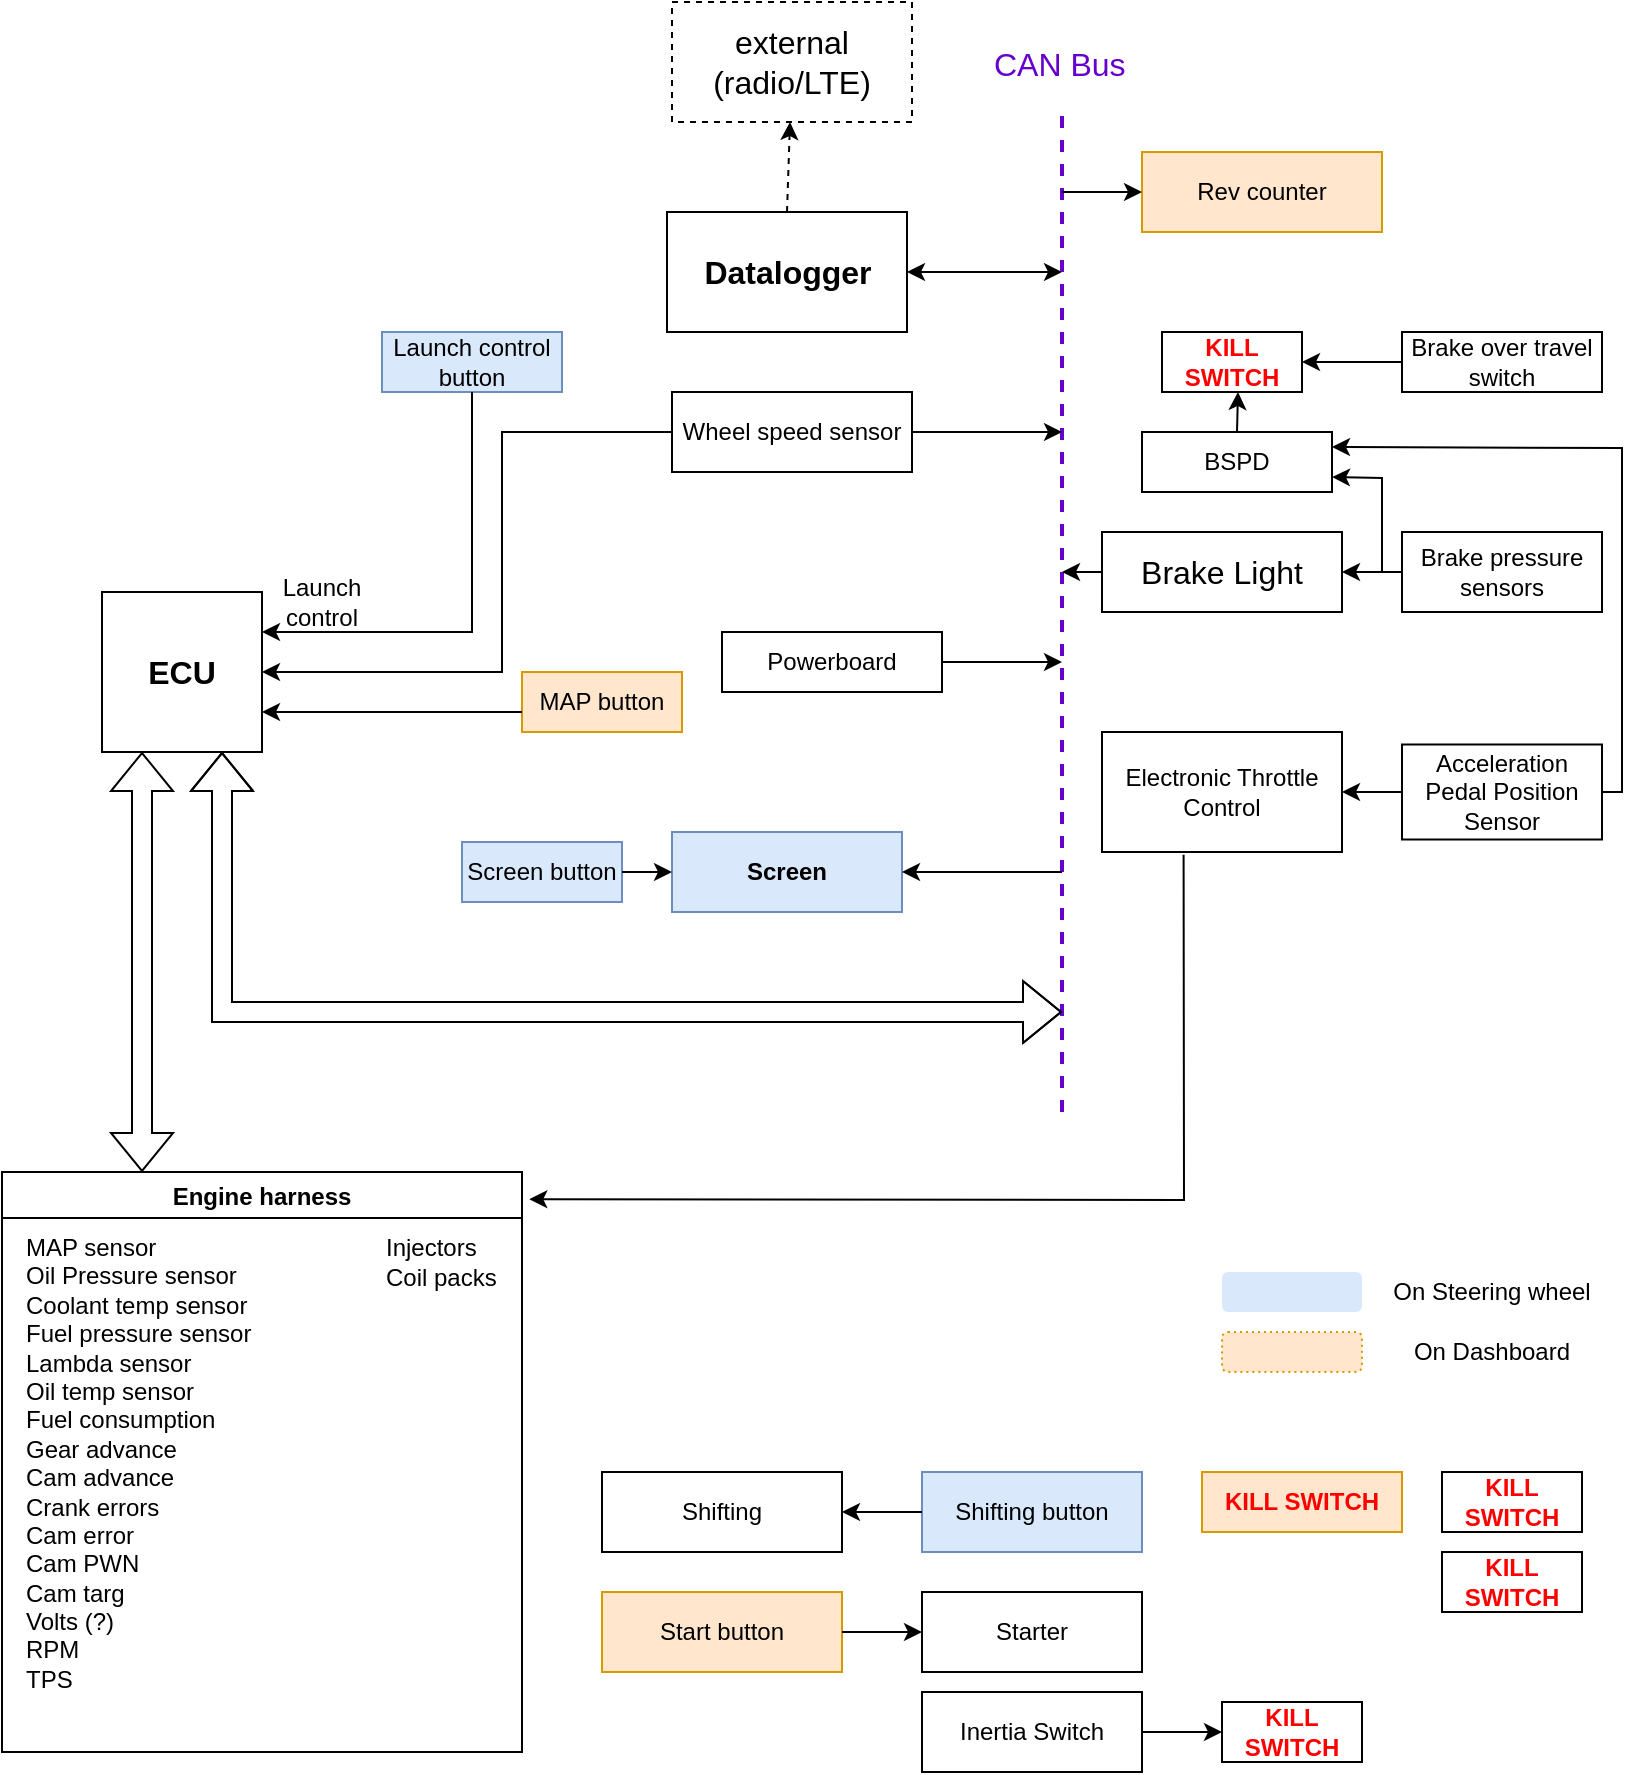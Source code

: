 <mxfile version="15.7.3" type="github">
  <diagram id="DHoDV-LNWHdT2kP48d7S" name="Page-1">
    <mxGraphModel dx="774" dy="1072" grid="1" gridSize="10" guides="1" tooltips="1" connect="1" arrows="1" fold="1" page="1" pageScale="1" pageWidth="850" pageHeight="1100" math="0" shadow="0">
      <root>
        <mxCell id="0" />
        <mxCell id="1" parent="0" />
        <mxCell id="c1CdKB53E6IpENWM82y7-1" value="ECU" style="whiteSpace=wrap;html=1;aspect=fixed;fontSize=16;fontStyle=1" parent="1" vertex="1">
          <mxGeometry x="80" y="380" width="80" height="80" as="geometry" />
        </mxCell>
        <mxCell id="c1CdKB53E6IpENWM82y7-2" value="&lt;b&gt;Datalogger&lt;/b&gt;" style="rounded=0;whiteSpace=wrap;html=1;fontSize=16;" parent="1" vertex="1">
          <mxGeometry x="362.5" y="190" width="120" height="60" as="geometry" />
        </mxCell>
        <mxCell id="c1CdKB53E6IpENWM82y7-4" value="" style="endArrow=classic;html=1;rounded=0;fontSize=16;exitX=0.5;exitY=0;exitDx=0;exitDy=0;dashed=1;" parent="1" source="c1CdKB53E6IpENWM82y7-2" target="c1CdKB53E6IpENWM82y7-5" edge="1">
          <mxGeometry width="50" height="50" relative="1" as="geometry">
            <mxPoint x="50" y="500" as="sourcePoint" />
            <mxPoint x="80" y="50" as="targetPoint" />
          </mxGeometry>
        </mxCell>
        <mxCell id="c1CdKB53E6IpENWM82y7-5" value="external (radio/LTE)" style="rounded=0;whiteSpace=wrap;html=1;fontSize=16;dashed=1;" parent="1" vertex="1">
          <mxGeometry x="365" y="85" width="120" height="60" as="geometry" />
        </mxCell>
        <mxCell id="c1CdKB53E6IpENWM82y7-7" value="" style="endArrow=none;dashed=1;html=1;strokeWidth=2;rounded=0;fontSize=16;strokeColor=#6600CC;" parent="1" edge="1">
          <mxGeometry width="50" height="50" relative="1" as="geometry">
            <mxPoint x="560" y="640" as="sourcePoint" />
            <mxPoint x="560" y="140" as="targetPoint" />
          </mxGeometry>
        </mxCell>
        <mxCell id="c1CdKB53E6IpENWM82y7-8" value="CAN Bus" style="text;strokeColor=none;fillColor=none;align=left;verticalAlign=middle;spacingLeft=4;spacingRight=4;overflow=hidden;points=[[0,0.5],[1,0.5]];portConstraint=eastwest;rotatable=0;dashed=1;fontSize=16;fontColor=#6600CC;" parent="1" vertex="1">
          <mxGeometry x="520" y="100" width="80" height="30" as="geometry" />
        </mxCell>
        <mxCell id="c1CdKB53E6IpENWM82y7-9" value="Brake Light" style="rounded=0;whiteSpace=wrap;html=1;fontSize=16;" parent="1" vertex="1">
          <mxGeometry x="580" y="350" width="120" height="40" as="geometry" />
        </mxCell>
        <mxCell id="c1CdKB53E6IpENWM82y7-10" value="" style="endArrow=classic;html=1;rounded=0;fontSize=16;exitX=0;exitY=0.5;exitDx=0;exitDy=0;" parent="1" source="c1CdKB53E6IpENWM82y7-9" edge="1">
          <mxGeometry width="50" height="50" relative="1" as="geometry">
            <mxPoint x="560" y="570" as="sourcePoint" />
            <mxPoint x="560" y="370" as="targetPoint" />
          </mxGeometry>
        </mxCell>
        <mxCell id="c1CdKB53E6IpENWM82y7-12" value="" style="shape=flexArrow;endArrow=classic;startArrow=classic;html=1;rounded=0;fontSize=16;entryX=0.75;entryY=1;entryDx=0;entryDy=0;" parent="1" target="c1CdKB53E6IpENWM82y7-1" edge="1">
          <mxGeometry width="100" height="100" relative="1" as="geometry">
            <mxPoint x="560" y="590" as="sourcePoint" />
            <mxPoint x="630" y="500" as="targetPoint" />
            <Array as="points">
              <mxPoint x="140" y="590" />
            </Array>
          </mxGeometry>
        </mxCell>
        <mxCell id="P4gOrk3cSSqJTjkzEms2-1" value="Brake pressure sensors" style="rounded=0;whiteSpace=wrap;html=1;fontSize=12;" vertex="1" parent="1">
          <mxGeometry x="730" y="350" width="100" height="40" as="geometry" />
        </mxCell>
        <mxCell id="P4gOrk3cSSqJTjkzEms2-2" value="" style="endArrow=classic;html=1;rounded=0;fontSize=12;exitX=0;exitY=0.5;exitDx=0;exitDy=0;entryX=1;entryY=0.5;entryDx=0;entryDy=0;" edge="1" parent="1" source="P4gOrk3cSSqJTjkzEms2-1" target="c1CdKB53E6IpENWM82y7-9">
          <mxGeometry width="50" height="50" relative="1" as="geometry">
            <mxPoint x="430" y="640" as="sourcePoint" />
            <mxPoint x="480" y="590" as="targetPoint" />
          </mxGeometry>
        </mxCell>
        <mxCell id="P4gOrk3cSSqJTjkzEms2-3" value="Rev counter" style="rounded=0;whiteSpace=wrap;html=1;fontSize=12;fillColor=#ffe6cc;strokeColor=#d79b00;" vertex="1" parent="1">
          <mxGeometry x="600" y="160" width="120" height="40" as="geometry" />
        </mxCell>
        <mxCell id="P4gOrk3cSSqJTjkzEms2-4" value="" style="endArrow=classic;html=1;rounded=0;fontSize=12;entryX=0;entryY=0.5;entryDx=0;entryDy=0;" edge="1" parent="1" target="P4gOrk3cSSqJTjkzEms2-3">
          <mxGeometry width="50" height="50" relative="1" as="geometry">
            <mxPoint x="560" y="180" as="sourcePoint" />
            <mxPoint x="500" y="520" as="targetPoint" />
          </mxGeometry>
        </mxCell>
        <mxCell id="P4gOrk3cSSqJTjkzEms2-5" value="Wheel speed sensor" style="rounded=0;whiteSpace=wrap;html=1;fontSize=12;" vertex="1" parent="1">
          <mxGeometry x="365" y="280" width="120" height="40" as="geometry" />
        </mxCell>
        <mxCell id="P4gOrk3cSSqJTjkzEms2-6" value="" style="endArrow=classic;html=1;rounded=0;fontSize=12;exitX=0;exitY=0.5;exitDx=0;exitDy=0;entryX=1;entryY=0.5;entryDx=0;entryDy=0;" edge="1" parent="1" source="P4gOrk3cSSqJTjkzEms2-5" target="c1CdKB53E6IpENWM82y7-1">
          <mxGeometry width="50" height="50" relative="1" as="geometry">
            <mxPoint x="450" y="570" as="sourcePoint" />
            <mxPoint x="500" y="520" as="targetPoint" />
            <Array as="points">
              <mxPoint x="280" y="300" />
              <mxPoint x="280" y="420" />
            </Array>
          </mxGeometry>
        </mxCell>
        <mxCell id="P4gOrk3cSSqJTjkzEms2-7" value="Launch control" style="text;html=1;strokeColor=none;fillColor=none;align=center;verticalAlign=middle;whiteSpace=wrap;rounded=0;fontSize=12;" vertex="1" parent="1">
          <mxGeometry x="160" y="370" width="60" height="30" as="geometry" />
        </mxCell>
        <mxCell id="P4gOrk3cSSqJTjkzEms2-8" value="" style="endArrow=classic;html=1;rounded=0;fontSize=12;exitX=1;exitY=0.5;exitDx=0;exitDy=0;" edge="1" parent="1" source="P4gOrk3cSSqJTjkzEms2-5">
          <mxGeometry width="50" height="50" relative="1" as="geometry">
            <mxPoint x="360" y="540" as="sourcePoint" />
            <mxPoint x="560" y="300" as="targetPoint" />
          </mxGeometry>
        </mxCell>
        <mxCell id="P4gOrk3cSSqJTjkzEms2-9" value="Launch control button" style="rounded=0;whiteSpace=wrap;html=1;fontSize=12;fillColor=#dae8fc;strokeColor=#6c8ebf;" vertex="1" parent="1">
          <mxGeometry x="220" y="250" width="90" height="30" as="geometry" />
        </mxCell>
        <mxCell id="P4gOrk3cSSqJTjkzEms2-10" value="" style="endArrow=classic;html=1;rounded=0;fontSize=12;entryX=1;entryY=0.25;entryDx=0;entryDy=0;" edge="1" parent="1" source="P4gOrk3cSSqJTjkzEms2-9" target="c1CdKB53E6IpENWM82y7-1">
          <mxGeometry width="50" height="50" relative="1" as="geometry">
            <mxPoint x="255" y="260" as="sourcePoint" />
            <mxPoint x="450" y="490" as="targetPoint" />
            <Array as="points">
              <mxPoint x="265" y="400" />
            </Array>
          </mxGeometry>
        </mxCell>
        <mxCell id="P4gOrk3cSSqJTjkzEms2-13" value="&lt;b&gt;Screen&lt;/b&gt;" style="rounded=0;whiteSpace=wrap;html=1;fontSize=12;fillColor=#dae8fc;strokeColor=#6c8ebf;" vertex="1" parent="1">
          <mxGeometry x="365" y="500" width="115" height="40" as="geometry" />
        </mxCell>
        <mxCell id="P4gOrk3cSSqJTjkzEms2-14" value="" style="endArrow=classic;html=1;rounded=0;fontSize=12;entryX=1;entryY=0.5;entryDx=0;entryDy=0;" edge="1" parent="1" target="P4gOrk3cSSqJTjkzEms2-13">
          <mxGeometry width="50" height="50" relative="1" as="geometry">
            <mxPoint x="560" y="520" as="sourcePoint" />
            <mxPoint x="450" y="500" as="targetPoint" />
          </mxGeometry>
        </mxCell>
        <mxCell id="P4gOrk3cSSqJTjkzEms2-15" value="Screen button" style="rounded=0;whiteSpace=wrap;html=1;fontSize=12;fillColor=#dae8fc;strokeColor=#6c8ebf;" vertex="1" parent="1">
          <mxGeometry x="260" y="505" width="80" height="30" as="geometry" />
        </mxCell>
        <mxCell id="P4gOrk3cSSqJTjkzEms2-16" value="" style="endArrow=classic;html=1;rounded=0;fontSize=12;exitX=1;exitY=0.5;exitDx=0;exitDy=0;entryX=0;entryY=0.5;entryDx=0;entryDy=0;" edge="1" parent="1" source="P4gOrk3cSSqJTjkzEms2-15" target="P4gOrk3cSSqJTjkzEms2-13">
          <mxGeometry width="50" height="50" relative="1" as="geometry">
            <mxPoint x="400" y="550" as="sourcePoint" />
            <mxPoint x="450" y="500" as="targetPoint" />
          </mxGeometry>
        </mxCell>
        <mxCell id="P4gOrk3cSSqJTjkzEms2-17" value="MAP button" style="rounded=0;whiteSpace=wrap;html=1;fontSize=12;fillColor=#ffe6cc;strokeColor=#d79b00;" vertex="1" parent="1">
          <mxGeometry x="290" y="420" width="80" height="30" as="geometry" />
        </mxCell>
        <mxCell id="P4gOrk3cSSqJTjkzEms2-18" value="" style="endArrow=classic;html=1;rounded=0;fontSize=12;entryX=1;entryY=0.75;entryDx=0;entryDy=0;" edge="1" parent="1" target="c1CdKB53E6IpENWM82y7-1">
          <mxGeometry width="50" height="50" relative="1" as="geometry">
            <mxPoint x="290" y="440" as="sourcePoint" />
            <mxPoint x="450" y="490" as="targetPoint" />
            <Array as="points">
              <mxPoint x="250" y="440" />
              <mxPoint x="190" y="440" />
            </Array>
          </mxGeometry>
        </mxCell>
        <mxCell id="P4gOrk3cSSqJTjkzEms2-21" value="Shifting button" style="rounded=0;whiteSpace=wrap;html=1;fontSize=12;fillColor=#dae8fc;strokeColor=#6c8ebf;" vertex="1" parent="1">
          <mxGeometry x="490" y="820" width="110" height="40" as="geometry" />
        </mxCell>
        <mxCell id="P4gOrk3cSSqJTjkzEms2-22" value="Shifting" style="rounded=0;whiteSpace=wrap;html=1;fontSize=12;" vertex="1" parent="1">
          <mxGeometry x="330" y="820" width="120" height="40" as="geometry" />
        </mxCell>
        <mxCell id="P4gOrk3cSSqJTjkzEms2-23" value="" style="endArrow=classic;html=1;rounded=0;fontSize=12;exitX=0;exitY=0.5;exitDx=0;exitDy=0;entryX=1;entryY=0.5;entryDx=0;entryDy=0;" edge="1" parent="1" source="P4gOrk3cSSqJTjkzEms2-21" target="P4gOrk3cSSqJTjkzEms2-22">
          <mxGeometry width="50" height="50" relative="1" as="geometry">
            <mxPoint x="200" y="460" as="sourcePoint" />
            <mxPoint x="250" y="410" as="targetPoint" />
          </mxGeometry>
        </mxCell>
        <mxCell id="P4gOrk3cSSqJTjkzEms2-24" value="Start button" style="rounded=0;whiteSpace=wrap;html=1;fontSize=12;fillColor=#ffe6cc;strokeColor=#d79b00;" vertex="1" parent="1">
          <mxGeometry x="330" y="880" width="120" height="40" as="geometry" />
        </mxCell>
        <mxCell id="P4gOrk3cSSqJTjkzEms2-25" value="Starter" style="rounded=0;whiteSpace=wrap;html=1;fontSize=12;" vertex="1" parent="1">
          <mxGeometry x="490" y="880" width="110" height="40" as="geometry" />
        </mxCell>
        <mxCell id="P4gOrk3cSSqJTjkzEms2-26" value="" style="endArrow=classic;html=1;rounded=0;fontSize=12;exitX=1;exitY=0.5;exitDx=0;exitDy=0;entryX=0;entryY=0.5;entryDx=0;entryDy=0;" edge="1" parent="1" source="P4gOrk3cSSqJTjkzEms2-24" target="P4gOrk3cSSqJTjkzEms2-25">
          <mxGeometry width="50" height="50" relative="1" as="geometry">
            <mxPoint x="650" y="520" as="sourcePoint" />
            <mxPoint x="700" y="470" as="targetPoint" />
          </mxGeometry>
        </mxCell>
        <mxCell id="P4gOrk3cSSqJTjkzEms2-34" value="" style="shape=flexArrow;endArrow=classic;startArrow=classic;html=1;rounded=0;fontSize=12;entryX=0.25;entryY=1;entryDx=0;entryDy=0;" edge="1" parent="1" target="c1CdKB53E6IpENWM82y7-1">
          <mxGeometry width="100" height="100" relative="1" as="geometry">
            <mxPoint x="100" y="670" as="sourcePoint" />
            <mxPoint x="470" y="560" as="targetPoint" />
          </mxGeometry>
        </mxCell>
        <mxCell id="P4gOrk3cSSqJTjkzEms2-36" value="Engine harness" style="swimlane;fontSize=12;" vertex="1" parent="1">
          <mxGeometry x="30" y="670" width="260" height="290" as="geometry">
            <mxRectangle y="670" width="120" height="23" as="alternateBounds" />
          </mxGeometry>
        </mxCell>
        <mxCell id="P4gOrk3cSSqJTjkzEms2-37" value="&lt;div align=&quot;left&quot;&gt;MAP sensor&lt;/div&gt;&lt;div align=&quot;left&quot;&gt;Oil Pressure sensor&lt;/div&gt;&lt;div align=&quot;left&quot;&gt;Coolant temp sensor&lt;/div&gt;&lt;div align=&quot;left&quot;&gt;Fuel pressure sensor&lt;/div&gt;&lt;div align=&quot;left&quot;&gt;Lambda sensor&lt;/div&gt;&lt;div align=&quot;left&quot;&gt;Oil temp sensor&lt;/div&gt;&lt;div align=&quot;left&quot;&gt;Fuel consumption&lt;/div&gt;&lt;div align=&quot;left&quot;&gt;Gear advance&lt;/div&gt;&lt;div align=&quot;left&quot;&gt;Cam advance&lt;/div&gt;&lt;div align=&quot;left&quot;&gt;Crank errors&lt;/div&gt;&lt;div align=&quot;left&quot;&gt;Cam error&lt;/div&gt;&lt;div align=&quot;left&quot;&gt;Cam PWN&lt;/div&gt;&lt;div align=&quot;left&quot;&gt;Cam targ&lt;/div&gt;&lt;div align=&quot;left&quot;&gt;Volts (?)&lt;/div&gt;&lt;div align=&quot;left&quot;&gt;RPM&lt;/div&gt;&lt;div align=&quot;left&quot;&gt;TPS&lt;/div&gt;&lt;br&gt;&lt;div align=&quot;left&quot;&gt;&lt;br&gt;&lt;/div&gt;" style="text;html=1;align=left;verticalAlign=middle;resizable=0;points=[];autosize=1;strokeColor=none;fillColor=none;fontSize=12;" vertex="1" parent="P4gOrk3cSSqJTjkzEms2-36">
          <mxGeometry x="10" y="30" width="130" height="260" as="geometry" />
        </mxCell>
        <mxCell id="P4gOrk3cSSqJTjkzEms2-39" value="&lt;div&gt;Injectors&lt;/div&gt;&lt;div&gt;Coil packs&lt;br&gt;&lt;/div&gt;" style="text;html=1;strokeColor=none;fillColor=none;align=left;verticalAlign=middle;whiteSpace=wrap;rounded=0;fontSize=12;" vertex="1" parent="P4gOrk3cSSqJTjkzEms2-36">
          <mxGeometry x="190" y="30" width="60" height="30" as="geometry" />
        </mxCell>
        <mxCell id="P4gOrk3cSSqJTjkzEms2-40" value="" style="rounded=1;whiteSpace=wrap;html=1;fontSize=12;align=left;dashed=1;dashPattern=1 2;fillColor=#dae8fc;strokeColor=none;" vertex="1" parent="1">
          <mxGeometry x="640" y="720" width="70" height="20" as="geometry" />
        </mxCell>
        <mxCell id="P4gOrk3cSSqJTjkzEms2-41" value="On Steering wheel" style="text;html=1;strokeColor=none;fillColor=none;align=center;verticalAlign=middle;whiteSpace=wrap;rounded=0;dashed=1;dashPattern=1 2;fontSize=12;" vertex="1" parent="1">
          <mxGeometry x="720" y="720" width="110" height="20" as="geometry" />
        </mxCell>
        <mxCell id="P4gOrk3cSSqJTjkzEms2-43" value="" style="rounded=1;whiteSpace=wrap;html=1;fontSize=12;align=left;dashed=1;dashPattern=1 2;fillColor=#ffe6cc;strokeColor=#d79b00;" vertex="1" parent="1">
          <mxGeometry x="640" y="750" width="70" height="20" as="geometry" />
        </mxCell>
        <mxCell id="P4gOrk3cSSqJTjkzEms2-44" value="&lt;div&gt;On Dashboard&lt;/div&gt;" style="text;html=1;strokeColor=none;fillColor=none;align=center;verticalAlign=middle;whiteSpace=wrap;rounded=0;dashed=1;dashPattern=1 2;fontSize=12;" vertex="1" parent="1">
          <mxGeometry x="720" y="750" width="110" height="20" as="geometry" />
        </mxCell>
        <mxCell id="P4gOrk3cSSqJTjkzEms2-45" value="Powerboard" style="rounded=0;whiteSpace=wrap;html=1;fontSize=12;align=center;" vertex="1" parent="1">
          <mxGeometry x="390" y="400" width="110" height="30" as="geometry" />
        </mxCell>
        <mxCell id="P4gOrk3cSSqJTjkzEms2-46" value="" style="endArrow=classic;html=1;rounded=0;fontSize=12;exitX=1;exitY=0.5;exitDx=0;exitDy=0;" edge="1" parent="1" source="P4gOrk3cSSqJTjkzEms2-45">
          <mxGeometry width="50" height="50" relative="1" as="geometry">
            <mxPoint x="400" y="500" as="sourcePoint" />
            <mxPoint x="560" y="415" as="targetPoint" />
          </mxGeometry>
        </mxCell>
        <mxCell id="P4gOrk3cSSqJTjkzEms2-47" value="" style="endArrow=classic;startArrow=classic;html=1;rounded=0;fontSize=12;exitX=1;exitY=0.5;exitDx=0;exitDy=0;" edge="1" parent="1" source="c1CdKB53E6IpENWM82y7-2">
          <mxGeometry width="50" height="50" relative="1" as="geometry">
            <mxPoint x="400" y="500" as="sourcePoint" />
            <mxPoint x="560" y="220" as="targetPoint" />
          </mxGeometry>
        </mxCell>
        <mxCell id="P4gOrk3cSSqJTjkzEms2-48" value="Brake over travel switch" style="rounded=0;whiteSpace=wrap;html=1;fontSize=12;align=center;" vertex="1" parent="1">
          <mxGeometry x="730" y="250" width="100" height="30" as="geometry" />
        </mxCell>
        <mxCell id="P4gOrk3cSSqJTjkzEms2-49" value="BSPD" style="rounded=0;whiteSpace=wrap;html=1;fontSize=12;align=center;" vertex="1" parent="1">
          <mxGeometry x="600" y="300" width="95" height="30" as="geometry" />
        </mxCell>
        <mxCell id="P4gOrk3cSSqJTjkzEms2-50" value="" style="endArrow=classic;html=1;rounded=0;fontSize=12;exitX=0;exitY=0.5;exitDx=0;exitDy=0;entryX=1;entryY=0.5;entryDx=0;entryDy=0;" edge="1" parent="1" source="P4gOrk3cSSqJTjkzEms2-48" target="P4gOrk3cSSqJTjkzEms2-52">
          <mxGeometry width="50" height="50" relative="1" as="geometry">
            <mxPoint x="380" y="570" as="sourcePoint" />
            <mxPoint x="430" y="520" as="targetPoint" />
          </mxGeometry>
        </mxCell>
        <mxCell id="P4gOrk3cSSqJTjkzEms2-51" value="" style="endArrow=classic;html=1;rounded=0;fontSize=12;entryX=1;entryY=0.75;entryDx=0;entryDy=0;" edge="1" parent="1" target="P4gOrk3cSSqJTjkzEms2-49">
          <mxGeometry width="50" height="50" relative="1" as="geometry">
            <mxPoint x="720" y="370" as="sourcePoint" />
            <mxPoint x="430" y="520" as="targetPoint" />
            <Array as="points">
              <mxPoint x="720" y="323" />
            </Array>
          </mxGeometry>
        </mxCell>
        <mxCell id="P4gOrk3cSSqJTjkzEms2-52" value="KILL SWITCH" style="rounded=0;whiteSpace=wrap;html=1;fontSize=12;align=center;fontColor=#FF0000;fontStyle=1" vertex="1" parent="1">
          <mxGeometry x="610" y="250" width="70" height="30" as="geometry" />
        </mxCell>
        <mxCell id="P4gOrk3cSSqJTjkzEms2-53" value="" style="endArrow=classic;html=1;rounded=0;fontSize=12;exitX=0.5;exitY=0;exitDx=0;exitDy=0;" edge="1" parent="1" source="P4gOrk3cSSqJTjkzEms2-49">
          <mxGeometry width="50" height="50" relative="1" as="geometry">
            <mxPoint x="380" y="570" as="sourcePoint" />
            <mxPoint x="648" y="280" as="targetPoint" />
          </mxGeometry>
        </mxCell>
        <mxCell id="P4gOrk3cSSqJTjkzEms2-54" value="KILL SWITCH" style="rounded=0;whiteSpace=wrap;html=1;fontSize=12;align=center;fontStyle=1;fillColor=#ffe6cc;strokeColor=#d79b00;fontColor=#FF0000;" vertex="1" parent="1">
          <mxGeometry x="630" y="820" width="100" height="30" as="geometry" />
        </mxCell>
        <mxCell id="P4gOrk3cSSqJTjkzEms2-55" value="KILL SWITCH" style="rounded=0;whiteSpace=wrap;html=1;fontSize=12;align=center;fontColor=#FF0000;fontStyle=1" vertex="1" parent="1">
          <mxGeometry x="750" y="820" width="70" height="30" as="geometry" />
        </mxCell>
        <mxCell id="P4gOrk3cSSqJTjkzEms2-56" value="KILL SWITCH" style="rounded=0;whiteSpace=wrap;html=1;fontSize=12;align=center;fontColor=#FF0000;fontStyle=1" vertex="1" parent="1">
          <mxGeometry x="750" y="860" width="70" height="30" as="geometry" />
        </mxCell>
        <mxCell id="P4gOrk3cSSqJTjkzEms2-57" value="Acceleration Pedal Position Sensor" style="rounded=0;whiteSpace=wrap;html=1;fontSize=12;align=center;" vertex="1" parent="1">
          <mxGeometry x="730" y="456.25" width="100" height="47.5" as="geometry" />
        </mxCell>
        <mxCell id="P4gOrk3cSSqJTjkzEms2-58" value="Electronic Throttle Control" style="rounded=0;whiteSpace=wrap;html=1;fontSize=12;align=center;" vertex="1" parent="1">
          <mxGeometry x="580" y="450" width="120" height="60" as="geometry" />
        </mxCell>
        <mxCell id="P4gOrk3cSSqJTjkzEms2-59" value="" style="endArrow=classic;html=1;rounded=0;fontSize=12;fontColor=#6600CC;strokeColor=#000000;exitX=0;exitY=0.5;exitDx=0;exitDy=0;entryX=1;entryY=0.5;entryDx=0;entryDy=0;" edge="1" parent="1" source="P4gOrk3cSSqJTjkzEms2-57" target="P4gOrk3cSSqJTjkzEms2-58">
          <mxGeometry width="50" height="50" relative="1" as="geometry">
            <mxPoint x="650" y="190" as="sourcePoint" />
            <mxPoint x="700" y="140" as="targetPoint" />
          </mxGeometry>
        </mxCell>
        <mxCell id="P4gOrk3cSSqJTjkzEms2-60" value="" style="endArrow=classic;html=1;rounded=0;fontSize=12;fontColor=#6600CC;strokeColor=#000000;exitX=0.34;exitY=1.023;exitDx=0;exitDy=0;exitPerimeter=0;entryX=1.014;entryY=0.047;entryDx=0;entryDy=0;entryPerimeter=0;" edge="1" parent="1" source="P4gOrk3cSSqJTjkzEms2-58" target="P4gOrk3cSSqJTjkzEms2-36">
          <mxGeometry width="50" height="50" relative="1" as="geometry">
            <mxPoint x="400" y="460" as="sourcePoint" />
            <mxPoint x="290" y="750" as="targetPoint" />
            <Array as="points">
              <mxPoint x="621" y="684" />
            </Array>
          </mxGeometry>
        </mxCell>
        <mxCell id="P4gOrk3cSSqJTjkzEms2-61" value="" style="endArrow=classic;html=1;rounded=0;fontSize=12;fontColor=#6600CC;strokeColor=#000000;exitX=1;exitY=0.5;exitDx=0;exitDy=0;entryX=1;entryY=0.25;entryDx=0;entryDy=0;" edge="1" parent="1" source="P4gOrk3cSSqJTjkzEms2-57" target="P4gOrk3cSSqJTjkzEms2-49">
          <mxGeometry width="50" height="50" relative="1" as="geometry">
            <mxPoint x="400" y="460" as="sourcePoint" />
            <mxPoint x="450" y="410" as="targetPoint" />
            <Array as="points">
              <mxPoint x="840" y="480" />
              <mxPoint x="840" y="308" />
            </Array>
          </mxGeometry>
        </mxCell>
        <mxCell id="P4gOrk3cSSqJTjkzEms2-62" value="Inertia Switch" style="rounded=0;whiteSpace=wrap;html=1;fontSize=12;fontColor=#000000;strokeColor=#000000;fillColor=#FFFFFF;align=center;" vertex="1" parent="1">
          <mxGeometry x="490" y="930" width="110" height="40" as="geometry" />
        </mxCell>
        <mxCell id="P4gOrk3cSSqJTjkzEms2-63" value="" style="endArrow=classic;html=1;rounded=0;fontSize=12;fontColor=#000000;strokeColor=#000000;exitX=1;exitY=0.5;exitDx=0;exitDy=0;" edge="1" parent="1" source="P4gOrk3cSSqJTjkzEms2-62">
          <mxGeometry width="50" height="50" relative="1" as="geometry">
            <mxPoint x="560" y="510" as="sourcePoint" />
            <mxPoint x="640" y="950" as="targetPoint" />
          </mxGeometry>
        </mxCell>
        <mxCell id="P4gOrk3cSSqJTjkzEms2-64" value="KILL SWITCH" style="rounded=0;whiteSpace=wrap;html=1;fontSize=12;align=center;fontColor=#FF0000;fontStyle=1" vertex="1" parent="1">
          <mxGeometry x="640" y="935" width="70" height="30" as="geometry" />
        </mxCell>
      </root>
    </mxGraphModel>
  </diagram>
</mxfile>
